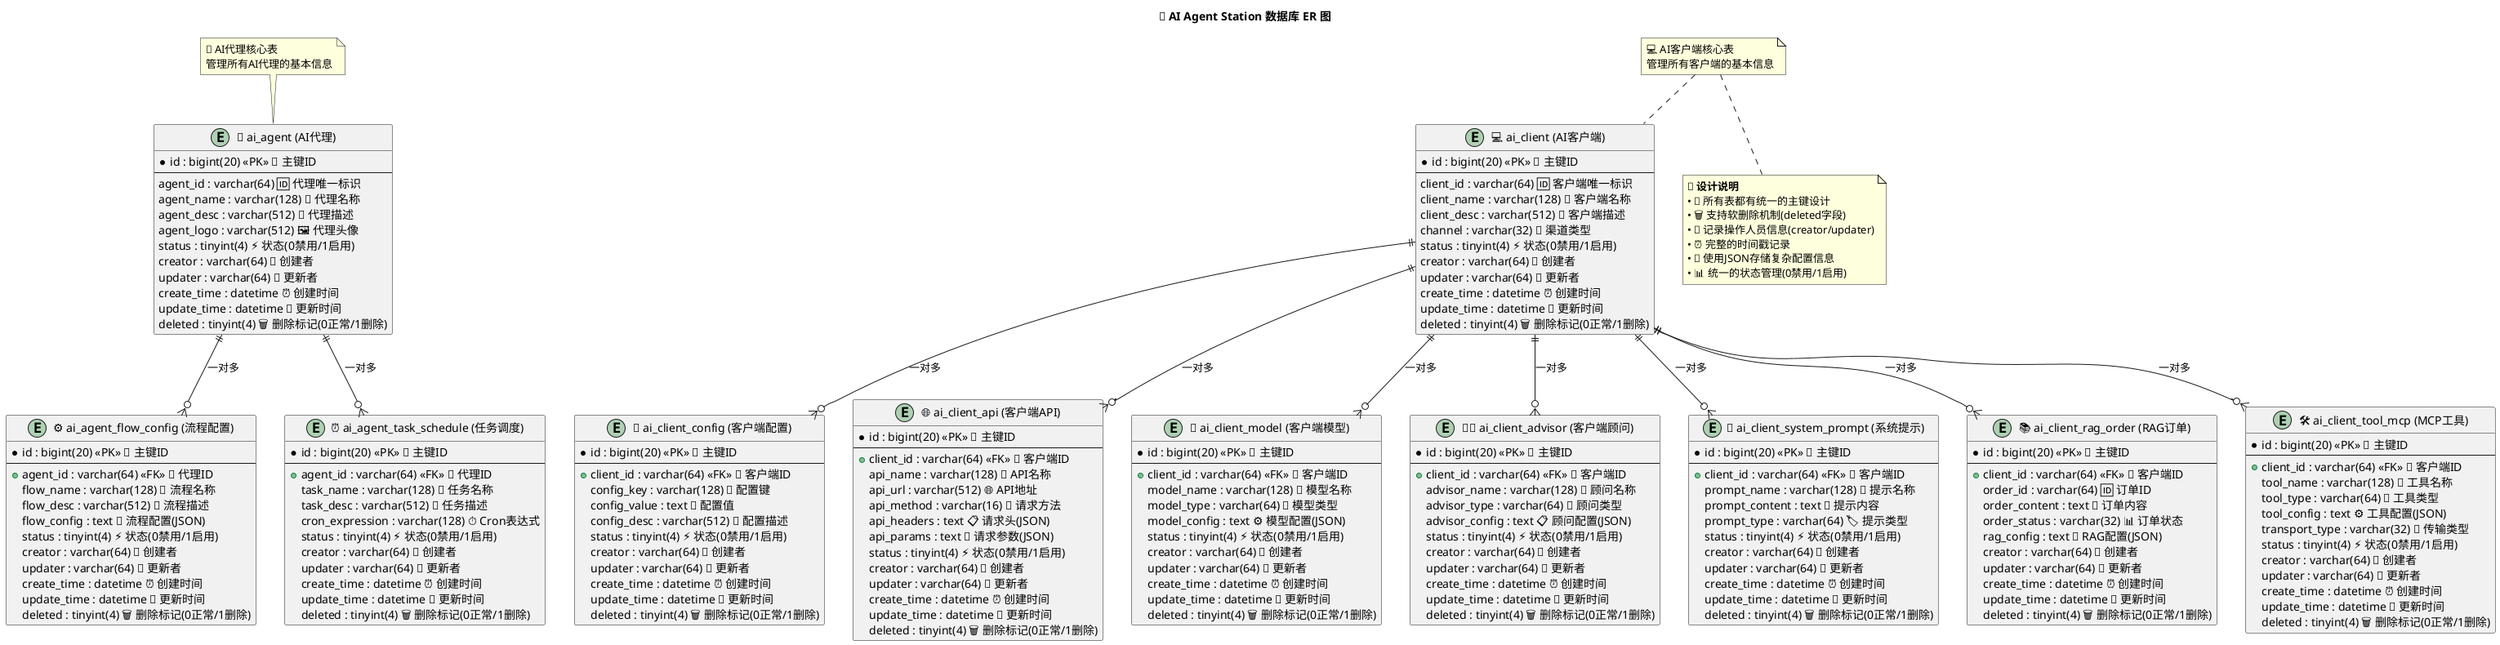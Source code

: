 @startuml ai-agent-station-er-diagram
!define ENTITY_COLOR #E1F5FE
!define RELATION_COLOR #FFF3E0
!define PRIMARY_KEY_COLOR #FFCDD2
!define FOREIGN_KEY_COLOR #C8E6C9

title 🤖 AI Agent Station 数据库 ER 图

' 定义实体
entity "🤖 ai_agent (AI代理)" as ai_agent {
  * id : bigint(20) <<PK>> 🔑 主键ID
  --
  agent_id : varchar(64) 🆔 代理唯一标识
  agent_name : varchar(128) 📝 代理名称
  agent_desc : varchar(512) 📄 代理描述
  agent_logo : varchar(512) 🖼️ 代理头像
  status : tinyint(4) ⚡ 状态(0禁用/1启用)
  creator : varchar(64) 👤 创建者
  updater : varchar(64) 🔄 更新者
  create_time : datetime ⏰ 创建时间
  update_time : datetime 🔄 更新时间
  deleted : tinyint(4) 🗑️ 删除标记(0正常/1删除)
}

entity "⚙️ ai_agent_flow_config (流程配置)" as ai_agent_flow_config {
  * id : bigint(20) <<PK>> 🔑 主键ID
  --
  + agent_id : varchar(64) <<FK>> 🔗 代理ID
  flow_name : varchar(128) 📝 流程名称
  flow_desc : varchar(512) 📄 流程描述
  flow_config : text 🔧 流程配置(JSON)
  status : tinyint(4) ⚡ 状态(0禁用/1启用)
  creator : varchar(64) 👤 创建者
  updater : varchar(64) 🔄 更新者
  create_time : datetime ⏰ 创建时间
  update_time : datetime 🔄 更新时间
  deleted : tinyint(4) 🗑️ 删除标记(0正常/1删除)
}

entity "⏰ ai_agent_task_schedule (任务调度)" as ai_agent_task_schedule {
  * id : bigint(20) <<PK>> 🔑 主键ID
  --
  + agent_id : varchar(64) <<FK>> 🔗 代理ID
  task_name : varchar(128) 📝 任务名称
  task_desc : varchar(512) 📄 任务描述
  cron_expression : varchar(128) ⏱️ Cron表达式
  status : tinyint(4) ⚡ 状态(0禁用/1启用)
  creator : varchar(64) 👤 创建者
  updater : varchar(64) 🔄 更新者
  create_time : datetime ⏰ 创建时间
  update_time : datetime 🔄 更新时间
  deleted : tinyint(4) 🗑️ 删除标记(0正常/1删除)
}

entity "💻 ai_client (AI客户端)" as ai_client {
  * id : bigint(20) <<PK>> 🔑 主键ID
  --
  client_id : varchar(64) 🆔 客户端唯一标识
  client_name : varchar(128) 📝 客户端名称
  client_desc : varchar(512) 📄 客户端描述
  channel : varchar(32) 📡 渠道类型
  status : tinyint(4) ⚡ 状态(0禁用/1启用)
  creator : varchar(64) 👤 创建者
  updater : varchar(64) 🔄 更新者
  create_time : datetime ⏰ 创建时间
  update_time : datetime 🔄 更新时间
  deleted : tinyint(4) 🗑️ 删除标记(0正常/1删除)
}

entity "🔧 ai_client_config (客户端配置)" as ai_client_config {
  * id : bigint(20) <<PK>> 🔑 主键ID
  --
  + client_id : varchar(64) <<FK>> 🔗 客户端ID
  config_key : varchar(128) 🔑 配置键
  config_value : text 💾 配置值
  config_desc : varchar(512) 📄 配置描述
  status : tinyint(4) ⚡ 状态(0禁用/1启用)
  creator : varchar(64) 👤 创建者
  updater : varchar(64) 🔄 更新者
  create_time : datetime ⏰ 创建时间
  update_time : datetime 🔄 更新时间
  deleted : tinyint(4) 🗑️ 删除标记(0正常/1删除)
}

entity "🌐 ai_client_api (客户端API)" as ai_client_api {
  * id : bigint(20) <<PK>> 🔑 主键ID
  --
  + client_id : varchar(64) <<FK>> 🔗 客户端ID
  api_name : varchar(128) 📝 API名称
  api_url : varchar(512) 🌐 API地址
  api_method : varchar(16) 🔧 请求方法
  api_headers : text 📋 请求头(JSON)
  api_params : text 📝 请求参数(JSON)
  status : tinyint(4) ⚡ 状态(0禁用/1启用)
  creator : varchar(64) 👤 创建者
  updater : varchar(64) 🔄 更新者
  create_time : datetime ⏰ 创建时间
  update_time : datetime 🔄 更新时间
  deleted : tinyint(4) 🗑️ 删除标记(0正常/1删除)
}

entity "🧠 ai_client_model (客户端模型)" as ai_client_model {
  * id : bigint(20) <<PK>> 🔑 主键ID
  --
  + client_id : varchar(64) <<FK>> 🔗 客户端ID
  model_name : varchar(128) 📝 模型名称
  model_type : varchar(64) 🤖 模型类型
  model_config : text ⚙️ 模型配置(JSON)
  status : tinyint(4) ⚡ 状态(0禁用/1启用)
  creator : varchar(64) 👤 创建者
  updater : varchar(64) 🔄 更新者
  create_time : datetime ⏰ 创建时间
  update_time : datetime 🔄 更新时间
  deleted : tinyint(4) 🗑️ 删除标记(0正常/1删除)
}

entity "👨‍💼 ai_client_advisor (客户端顾问)" as ai_client_advisor {
  * id : bigint(20) <<PK>> 🔑 主键ID
  --
  + client_id : varchar(64) <<FK>> 🔗 客户端ID
  advisor_name : varchar(128) 📝 顾问名称
  advisor_type : varchar(64) 👔 顾问类型
  advisor_config : text 📋 顾问配置(JSON)
  status : tinyint(4) ⚡ 状态(0禁用/1启用)
  creator : varchar(64) 👤 创建者
  updater : varchar(64) 🔄 更新者
  create_time : datetime ⏰ 创建时间
  update_time : datetime 🔄 更新时间
  deleted : tinyint(4) 🗑️ 删除标记(0正常/1删除)
}

entity "💬 ai_client_system_prompt (系统提示)" as ai_client_system_prompt {
  * id : bigint(20) <<PK>> 🔑 主键ID
  --
  + client_id : varchar(64) <<FK>> 🔗 客户端ID
  prompt_name : varchar(128) 📝 提示名称
  prompt_content : text 💭 提示内容
  prompt_type : varchar(64) 🏷️ 提示类型
  status : tinyint(4) ⚡ 状态(0禁用/1启用)
  creator : varchar(64) 👤 创建者
  updater : varchar(64) 🔄 更新者
  create_time : datetime ⏰ 创建时间
  update_time : datetime 🔄 更新时间
  deleted : tinyint(4) 🗑️ 删除标记(0正常/1删除)
}

entity "📚 ai_client_rag_order (RAG订单)" as ai_client_rag_order {
  * id : bigint(20) <<PK>> 🔑 主键ID
  --
  + client_id : varchar(64) <<FK>> 🔗 客户端ID
  order_id : varchar(64) 🆔 订单ID
  order_content : text 📄 订单内容
  order_status : varchar(32) 📊 订单状态
  rag_config : text 🔧 RAG配置(JSON)
  creator : varchar(64) 👤 创建者
  updater : varchar(64) 🔄 更新者
  create_time : datetime ⏰ 创建时间
  update_time : datetime 🔄 更新时间
  deleted : tinyint(4) 🗑️ 删除标记(0正常/1删除)
}

entity "🛠️ ai_client_tool_mcp (MCP工具)" as ai_client_tool_mcp {
  * id : bigint(20) <<PK>> 🔑 主键ID
  --
  + client_id : varchar(64) <<FK>> 🔗 客户端ID
  tool_name : varchar(128) 📝 工具名称
  tool_type : varchar(64) 🔧 工具类型
  tool_config : text ⚙️ 工具配置(JSON)
  transport_type : varchar(32) 🚚 传输类型
  status : tinyint(4) ⚡ 状态(0禁用/1启用)
  creator : varchar(64) 👤 创建者
  updater : varchar(64) 🔄 更新者
  create_time : datetime ⏰ 创建时间
  update_time : datetime 🔄 更新时间
  deleted : tinyint(4) 🗑️ 删除标记(0正常/1删除)
}

' 定义关系
ai_agent ||--o{ ai_agent_flow_config : "一对多"
ai_agent ||--o{ ai_agent_task_schedule : "一对多"

ai_client ||--o{ ai_client_config : "一对多"
ai_client ||--o{ ai_client_api : "一对多"
ai_client ||--o{ ai_client_model : "一对多"
ai_client ||--o{ ai_client_advisor : "一对多"
ai_client ||--o{ ai_client_system_prompt : "一对多"
ai_client ||--o{ ai_client_rag_order : "一对多"
ai_client ||--o{ ai_client_tool_mcp : "一对多"

' 添加注释
note top of ai_agent : 🤖 AI代理核心表\n管理所有AI代理的基本信息
note top of ai_client : 💻 AI客户端核心表\n管理所有客户端的基本信息

note bottom : 📝 **设计说明**\n• 🔑 所有表都有统一的主键设计\n• 🗑️ 支持软删除机制(deleted字段)\n• 👤 记录操作人员信息(creator/updater)\n• ⏰ 完整的时间戳记录\n• 🔧 使用JSON存储复杂配置信息\n• 📊 统一的状态管理(0禁用/1启用)

@enduml